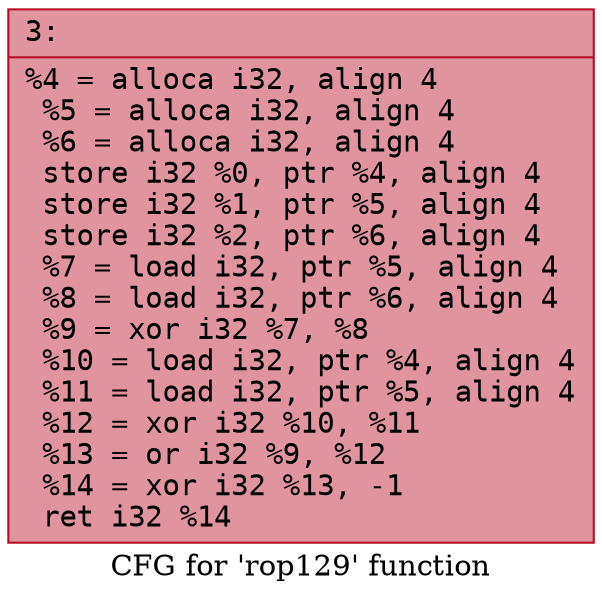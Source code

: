 digraph "CFG for 'rop129' function" {
	label="CFG for 'rop129' function";

	Node0x6000015c0730 [shape=record,color="#b70d28ff", style=filled, fillcolor="#b70d2870" fontname="Courier",label="{3:\l|  %4 = alloca i32, align 4\l  %5 = alloca i32, align 4\l  %6 = alloca i32, align 4\l  store i32 %0, ptr %4, align 4\l  store i32 %1, ptr %5, align 4\l  store i32 %2, ptr %6, align 4\l  %7 = load i32, ptr %5, align 4\l  %8 = load i32, ptr %6, align 4\l  %9 = xor i32 %7, %8\l  %10 = load i32, ptr %4, align 4\l  %11 = load i32, ptr %5, align 4\l  %12 = xor i32 %10, %11\l  %13 = or i32 %9, %12\l  %14 = xor i32 %13, -1\l  ret i32 %14\l}"];
}
